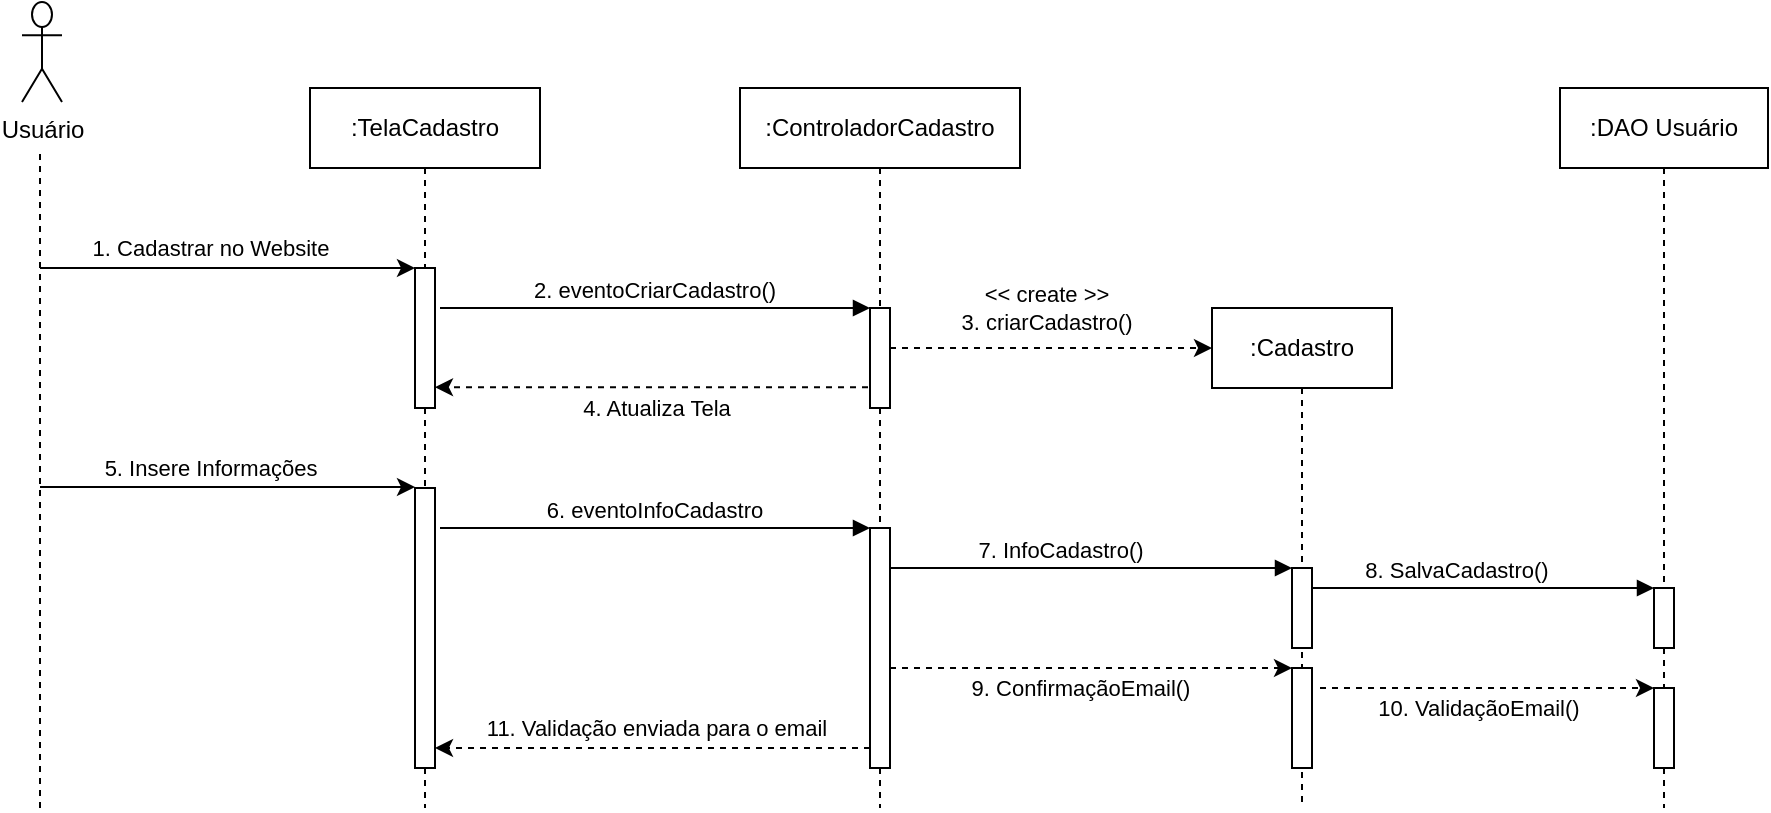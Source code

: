 <mxfile version="24.7.12">
  <diagram name="Page-1" id="2YBvvXClWsGukQMizWep">
    <mxGraphModel dx="1687" dy="868" grid="1" gridSize="10" guides="1" tooltips="1" connect="1" arrows="1" fold="1" page="1" pageScale="1" pageWidth="850" pageHeight="1100" math="0" shadow="0">
      <root>
        <mxCell id="0" />
        <mxCell id="1" parent="0" />
        <mxCell id="AJXcPLlOqhZXeFNF58d5-1" value=":TelaCadastro" style="shape=umlLifeline;perimeter=lifelinePerimeter;whiteSpace=wrap;html=1;container=0;dropTarget=0;collapsible=0;recursiveResize=0;outlineConnect=0;portConstraint=eastwest;newEdgeStyle={&quot;edgeStyle&quot;:&quot;elbowEdgeStyle&quot;,&quot;elbow&quot;:&quot;vertical&quot;,&quot;curved&quot;:0,&quot;rounded&quot;:0};" parent="1" vertex="1">
          <mxGeometry x="235" y="160" width="115" height="360" as="geometry" />
        </mxCell>
        <mxCell id="AJXcPLlOqhZXeFNF58d5-2" value="" style="html=1;points=[];perimeter=orthogonalPerimeter;outlineConnect=0;targetShapes=umlLifeline;portConstraint=eastwest;newEdgeStyle={&quot;edgeStyle&quot;:&quot;elbowEdgeStyle&quot;,&quot;elbow&quot;:&quot;vertical&quot;,&quot;curved&quot;:0,&quot;rounded&quot;:0};" parent="AJXcPLlOqhZXeFNF58d5-1" vertex="1">
          <mxGeometry x="52.5" y="90" width="10" height="70" as="geometry" />
        </mxCell>
        <mxCell id="AJXcPLlOqhZXeFNF58d5-3" value="" style="html=1;points=[];perimeter=orthogonalPerimeter;outlineConnect=0;targetShapes=umlLifeline;portConstraint=eastwest;newEdgeStyle={&quot;edgeStyle&quot;:&quot;elbowEdgeStyle&quot;,&quot;elbow&quot;:&quot;vertical&quot;,&quot;curved&quot;:0,&quot;rounded&quot;:0};" parent="AJXcPLlOqhZXeFNF58d5-1" vertex="1">
          <mxGeometry x="52.5" y="200" width="10" height="140" as="geometry" />
        </mxCell>
        <mxCell id="AJXcPLlOqhZXeFNF58d5-4" value=":ControladorCadastro" style="shape=umlLifeline;perimeter=lifelinePerimeter;whiteSpace=wrap;html=1;container=0;dropTarget=0;collapsible=0;recursiveResize=0;outlineConnect=0;portConstraint=eastwest;newEdgeStyle={&quot;edgeStyle&quot;:&quot;elbowEdgeStyle&quot;,&quot;elbow&quot;:&quot;vertical&quot;,&quot;curved&quot;:0,&quot;rounded&quot;:0};" parent="1" vertex="1">
          <mxGeometry x="450" y="160" width="140" height="360" as="geometry" />
        </mxCell>
        <mxCell id="AJXcPLlOqhZXeFNF58d5-5" value="" style="html=1;points=[];perimeter=orthogonalPerimeter;outlineConnect=0;targetShapes=umlLifeline;portConstraint=eastwest;newEdgeStyle={&quot;edgeStyle&quot;:&quot;elbowEdgeStyle&quot;,&quot;elbow&quot;:&quot;vertical&quot;,&quot;curved&quot;:0,&quot;rounded&quot;:0};" parent="AJXcPLlOqhZXeFNF58d5-4" vertex="1">
          <mxGeometry x="65" y="110" width="10" height="50" as="geometry" />
        </mxCell>
        <mxCell id="AJXcPLlOqhZXeFNF58d5-6" value="" style="html=1;points=[];perimeter=orthogonalPerimeter;outlineConnect=0;targetShapes=umlLifeline;portConstraint=eastwest;newEdgeStyle={&quot;edgeStyle&quot;:&quot;elbowEdgeStyle&quot;,&quot;elbow&quot;:&quot;vertical&quot;,&quot;curved&quot;:0,&quot;rounded&quot;:0};" parent="AJXcPLlOqhZXeFNF58d5-4" vertex="1">
          <mxGeometry x="65" y="220" width="10" height="120" as="geometry" />
        </mxCell>
        <mxCell id="AJXcPLlOqhZXeFNF58d5-7" value="2. eventoCriarCadastro()" style="html=1;verticalAlign=bottom;endArrow=block;edgeStyle=elbowEdgeStyle;elbow=vertical;curved=0;rounded=0;" parent="1" edge="1">
          <mxGeometry x="-0.009" relative="1" as="geometry">
            <mxPoint x="300" y="270" as="sourcePoint" />
            <Array as="points">
              <mxPoint x="400" y="270" />
            </Array>
            <mxPoint x="515" y="270" as="targetPoint" />
            <mxPoint as="offset" />
          </mxGeometry>
        </mxCell>
        <mxCell id="AJXcPLlOqhZXeFNF58d5-8" value="" style="endArrow=none;dashed=1;html=1;rounded=0;" parent="1" edge="1">
          <mxGeometry width="50" height="50" relative="1" as="geometry">
            <mxPoint x="100" y="520" as="sourcePoint" />
            <mxPoint x="100" y="190" as="targetPoint" />
          </mxGeometry>
        </mxCell>
        <mxCell id="AJXcPLlOqhZXeFNF58d5-9" value="Usuário" style="shape=umlActor;verticalLabelPosition=bottom;verticalAlign=top;html=1;outlineConnect=0;" parent="1" vertex="1">
          <mxGeometry x="91" y="117" width="20" height="50" as="geometry" />
        </mxCell>
        <mxCell id="AJXcPLlOqhZXeFNF58d5-10" value="" style="endArrow=classic;html=1;rounded=0;" parent="1" edge="1">
          <mxGeometry width="50" height="50" relative="1" as="geometry">
            <mxPoint x="100" y="250" as="sourcePoint" />
            <mxPoint x="287.5" y="250" as="targetPoint" />
          </mxGeometry>
        </mxCell>
        <mxCell id="AJXcPLlOqhZXeFNF58d5-11" value="1. Cadastrar no Website" style="edgeLabel;html=1;align=center;verticalAlign=middle;resizable=0;points=[];" parent="AJXcPLlOqhZXeFNF58d5-10" vertex="1" connectable="0">
          <mxGeometry x="-0.093" y="-1" relative="1" as="geometry">
            <mxPoint y="-11" as="offset" />
          </mxGeometry>
        </mxCell>
        <mxCell id="AJXcPLlOqhZXeFNF58d5-12" value=":Cadastro" style="shape=umlLifeline;perimeter=lifelinePerimeter;whiteSpace=wrap;html=1;container=0;dropTarget=0;collapsible=0;recursiveResize=0;outlineConnect=0;portConstraint=eastwest;newEdgeStyle={&quot;edgeStyle&quot;:&quot;elbowEdgeStyle&quot;,&quot;elbow&quot;:&quot;vertical&quot;,&quot;curved&quot;:0,&quot;rounded&quot;:0};" parent="1" vertex="1">
          <mxGeometry x="686" y="270" width="90" height="250" as="geometry" />
        </mxCell>
        <mxCell id="AJXcPLlOqhZXeFNF58d5-13" value="" style="html=1;points=[];perimeter=orthogonalPerimeter;outlineConnect=0;targetShapes=umlLifeline;portConstraint=eastwest;newEdgeStyle={&quot;edgeStyle&quot;:&quot;elbowEdgeStyle&quot;,&quot;elbow&quot;:&quot;vertical&quot;,&quot;curved&quot;:0,&quot;rounded&quot;:0};" parent="AJXcPLlOqhZXeFNF58d5-12" vertex="1">
          <mxGeometry x="40" y="130" width="10" height="40" as="geometry" />
        </mxCell>
        <mxCell id="-6hC56CpmkC8msJDKllh-35" value="" style="html=1;points=[];perimeter=orthogonalPerimeter;outlineConnect=0;targetShapes=umlLifeline;portConstraint=eastwest;newEdgeStyle={&quot;edgeStyle&quot;:&quot;elbowEdgeStyle&quot;,&quot;elbow&quot;:&quot;vertical&quot;,&quot;curved&quot;:0,&quot;rounded&quot;:0};" parent="AJXcPLlOqhZXeFNF58d5-12" vertex="1">
          <mxGeometry x="40" y="180" width="10" height="50" as="geometry" />
        </mxCell>
        <mxCell id="AJXcPLlOqhZXeFNF58d5-14" value="" style="endArrow=classic;html=1;rounded=0;dashed=1;entryX=0.044;entryY=0.067;entryDx=0;entryDy=0;entryPerimeter=0;" parent="1" source="AJXcPLlOqhZXeFNF58d5-5" edge="1">
          <mxGeometry width="50" height="50" relative="1" as="geometry">
            <mxPoint x="540" y="290" as="sourcePoint" />
            <mxPoint x="686.0" y="290.0" as="targetPoint" />
          </mxGeometry>
        </mxCell>
        <mxCell id="AJXcPLlOqhZXeFNF58d5-15" value="&lt;div&gt;&amp;lt;&amp;lt; create &amp;gt;&amp;gt;&lt;/div&gt;3. criarCadastro()" style="edgeLabel;html=1;align=center;verticalAlign=middle;resizable=0;points=[];" parent="AJXcPLlOqhZXeFNF58d5-14" vertex="1" connectable="0">
          <mxGeometry x="-0.025" y="-3" relative="1" as="geometry">
            <mxPoint x="-1" y="-23" as="offset" />
          </mxGeometry>
        </mxCell>
        <mxCell id="AJXcPLlOqhZXeFNF58d5-16" value="" style="endArrow=classic;html=1;rounded=0;dashed=1;" parent="1" target="AJXcPLlOqhZXeFNF58d5-2" edge="1">
          <mxGeometry width="50" height="50" relative="1" as="geometry">
            <mxPoint x="514" y="309.58" as="sourcePoint" />
            <mxPoint x="300" y="310" as="targetPoint" />
          </mxGeometry>
        </mxCell>
        <mxCell id="AJXcPLlOqhZXeFNF58d5-17" value="4. Atualiza Tela" style="edgeLabel;html=1;align=center;verticalAlign=middle;resizable=0;points=[];" parent="AJXcPLlOqhZXeFNF58d5-16" vertex="1" connectable="0">
          <mxGeometry x="-0.025" y="-3" relative="1" as="geometry">
            <mxPoint x="-1" y="13" as="offset" />
          </mxGeometry>
        </mxCell>
        <mxCell id="AJXcPLlOqhZXeFNF58d5-18" value="" style="endArrow=classic;html=1;rounded=0;" parent="1" edge="1">
          <mxGeometry width="50" height="50" relative="1" as="geometry">
            <mxPoint x="100" y="359.5" as="sourcePoint" />
            <mxPoint x="287.5" y="359.5" as="targetPoint" />
          </mxGeometry>
        </mxCell>
        <mxCell id="AJXcPLlOqhZXeFNF58d5-19" value="5. Insere Informações" style="edgeLabel;html=1;align=center;verticalAlign=middle;resizable=0;points=[];" parent="AJXcPLlOqhZXeFNF58d5-18" vertex="1" connectable="0">
          <mxGeometry x="-0.093" y="-1" relative="1" as="geometry">
            <mxPoint y="-11" as="offset" />
          </mxGeometry>
        </mxCell>
        <mxCell id="AJXcPLlOqhZXeFNF58d5-20" value="6. eventoInfoCadastro" style="html=1;verticalAlign=bottom;endArrow=block;edgeStyle=elbowEdgeStyle;elbow=vertical;curved=0;rounded=0;" parent="1" edge="1">
          <mxGeometry x="-0.009" relative="1" as="geometry">
            <mxPoint x="300" y="380" as="sourcePoint" />
            <Array as="points">
              <mxPoint x="400" y="380" />
            </Array>
            <mxPoint x="515" y="380.0" as="targetPoint" />
            <mxPoint as="offset" />
          </mxGeometry>
        </mxCell>
        <mxCell id="AJXcPLlOqhZXeFNF58d5-21" value="7. InfoCadastro()" style="html=1;verticalAlign=bottom;endArrow=block;edgeStyle=elbowEdgeStyle;elbow=vertical;curved=0;rounded=0;" parent="1" source="AJXcPLlOqhZXeFNF58d5-6" target="AJXcPLlOqhZXeFNF58d5-13" edge="1">
          <mxGeometry x="-0.159" relative="1" as="geometry">
            <mxPoint x="523" y="400" as="sourcePoint" />
            <Array as="points">
              <mxPoint x="688" y="400" />
            </Array>
            <mxPoint x="700" y="400" as="targetPoint" />
            <mxPoint as="offset" />
          </mxGeometry>
        </mxCell>
        <mxCell id="AJXcPLlOqhZXeFNF58d5-25" value="" style="endArrow=classic;html=1;rounded=0;dashed=1;" parent="1" edge="1">
          <mxGeometry width="50" height="50" relative="1" as="geometry">
            <mxPoint x="515" y="490.0" as="sourcePoint" />
            <mxPoint x="297.5" y="490.0" as="targetPoint" />
          </mxGeometry>
        </mxCell>
        <mxCell id="AJXcPLlOqhZXeFNF58d5-26" value="11. Validação enviada para o email" style="edgeLabel;html=1;align=center;verticalAlign=middle;resizable=0;points=[];" parent="AJXcPLlOqhZXeFNF58d5-25" vertex="1" connectable="0">
          <mxGeometry x="-0.025" y="-3" relative="1" as="geometry">
            <mxPoint x="-1" y="-7" as="offset" />
          </mxGeometry>
        </mxCell>
        <mxCell id="AJXcPLlOqhZXeFNF58d5-30" value="" style="endArrow=classic;html=1;rounded=0;dashed=1;" parent="1" target="-6hC56CpmkC8msJDKllh-35" edge="1">
          <mxGeometry width="50" height="50" relative="1" as="geometry">
            <mxPoint x="525" y="450" as="sourcePoint" />
            <mxPoint x="700" y="450" as="targetPoint" />
          </mxGeometry>
        </mxCell>
        <mxCell id="AJXcPLlOqhZXeFNF58d5-31" value="9. ConfirmaçãoEmail()" style="edgeLabel;html=1;align=center;verticalAlign=middle;resizable=0;points=[];" parent="AJXcPLlOqhZXeFNF58d5-30" vertex="1" connectable="0">
          <mxGeometry x="-0.025" y="-3" relative="1" as="geometry">
            <mxPoint x="-3" y="7" as="offset" />
          </mxGeometry>
        </mxCell>
        <mxCell id="-6hC56CpmkC8msJDKllh-32" value="8. SalvaCadastro()" style="html=1;verticalAlign=bottom;endArrow=block;edgeStyle=elbowEdgeStyle;elbow=horizontal;curved=0;rounded=0;" parent="1" edge="1">
          <mxGeometry x="-0.159" relative="1" as="geometry">
            <mxPoint x="736" y="410.0" as="sourcePoint" />
            <Array as="points" />
            <mxPoint x="907" y="410.0" as="targetPoint" />
            <mxPoint as="offset" />
          </mxGeometry>
        </mxCell>
        <mxCell id="-6hC56CpmkC8msJDKllh-33" value=":DAO Usuário" style="shape=umlLifeline;perimeter=lifelinePerimeter;whiteSpace=wrap;html=1;container=0;dropTarget=0;collapsible=0;recursiveResize=0;outlineConnect=0;portConstraint=eastwest;newEdgeStyle={&quot;edgeStyle&quot;:&quot;elbowEdgeStyle&quot;,&quot;elbow&quot;:&quot;vertical&quot;,&quot;curved&quot;:0,&quot;rounded&quot;:0};" parent="1" vertex="1">
          <mxGeometry x="860" y="160" width="104" height="360" as="geometry" />
        </mxCell>
        <mxCell id="-6hC56CpmkC8msJDKllh-34" value="" style="html=1;points=[];perimeter=orthogonalPerimeter;outlineConnect=0;targetShapes=umlLifeline;portConstraint=eastwest;newEdgeStyle={&quot;edgeStyle&quot;:&quot;elbowEdgeStyle&quot;,&quot;elbow&quot;:&quot;vertical&quot;,&quot;curved&quot;:0,&quot;rounded&quot;:0};" parent="-6hC56CpmkC8msJDKllh-33" vertex="1">
          <mxGeometry x="47" y="250" width="10" height="30" as="geometry" />
        </mxCell>
        <mxCell id="-6hC56CpmkC8msJDKllh-39" value="" style="html=1;points=[];perimeter=orthogonalPerimeter;outlineConnect=0;targetShapes=umlLifeline;portConstraint=eastwest;newEdgeStyle={&quot;edgeStyle&quot;:&quot;elbowEdgeStyle&quot;,&quot;elbow&quot;:&quot;vertical&quot;,&quot;curved&quot;:0,&quot;rounded&quot;:0};" parent="-6hC56CpmkC8msJDKllh-33" vertex="1">
          <mxGeometry x="47" y="300" width="10" height="40" as="geometry" />
        </mxCell>
        <mxCell id="-6hC56CpmkC8msJDKllh-37" value="" style="endArrow=classic;html=1;rounded=0;dashed=1;" parent="1" target="-6hC56CpmkC8msJDKllh-39" edge="1">
          <mxGeometry width="50" height="50" relative="1" as="geometry">
            <mxPoint x="740" y="460" as="sourcePoint" />
            <mxPoint x="870" y="460" as="targetPoint" />
          </mxGeometry>
        </mxCell>
        <mxCell id="-6hC56CpmkC8msJDKllh-38" value="10. ValidaçãoEmail()" style="edgeLabel;html=1;align=center;verticalAlign=middle;resizable=0;points=[];" parent="-6hC56CpmkC8msJDKllh-37" vertex="1" connectable="0">
          <mxGeometry x="-0.025" y="-3" relative="1" as="geometry">
            <mxPoint x="-3" y="7" as="offset" />
          </mxGeometry>
        </mxCell>
      </root>
    </mxGraphModel>
  </diagram>
</mxfile>
